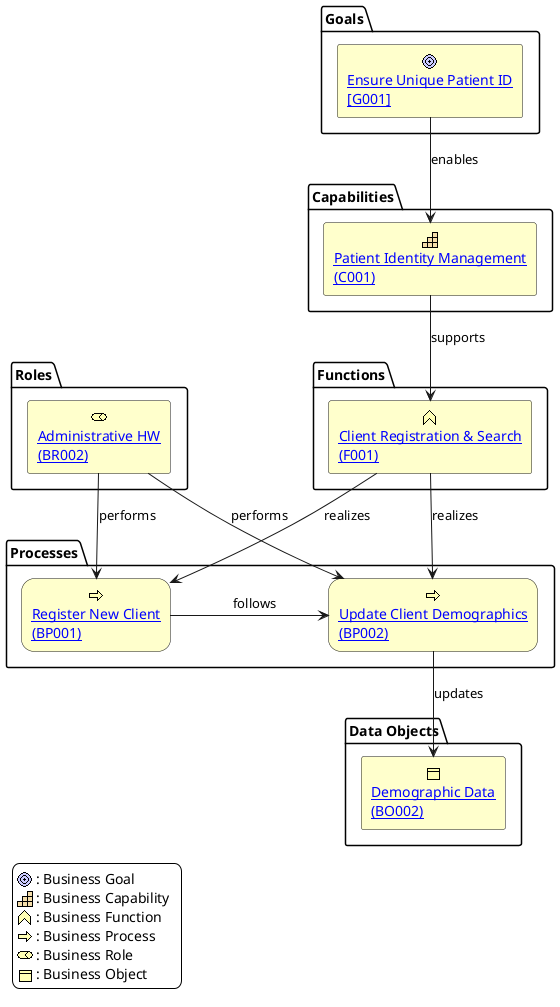 @startuml
skinparam rectangle<<behavior>> {
  roundCorner 25
}
skinparam backgroundcolor transparent
skinparam linestyle ortho

sprite $bProcess jar:archimate/business-process
sprite $bRole jar:archimate/business-role
sprite $bObject jar:archimate/business-object
sprite $bFunction jar:archimate/business-function
sprite $bCapability jar:archimate/strategy-capability
sprite $bGoal jar:archimate/motivation-goal
sprite $bPrinciple jar:archimate/principle

' Core Business Layer

Package Processes {
rectangle "[[# Register New Client\n(BP001)]]" as Reg <<$bProcess>><<behavior>> #Business
rectangle "[[# Update Client Demographics\n(BP002)]]" as Update <<$bProcess>><<behavior>> #Business
'rectangle "[[# Match Records\n(BP003)]]" as Match <<$bProcess>><<behavior>> #Business
'rectangle "[[# Merge Records\n(BP004)]]" as Merge <<$bProcess>><<behavior>> #Business
}

Reg -r-> Update : "             follows          "
'Update -down-> Match : triggers
'Match -r-> Merge : triggers


' Roles
'rectangle "[[# Registration Clerk\n(BR001)]]" as Clerk <<$bRole>> #Business

Package Roles {
rectangle "[[# Administrative HW\n(BR002)]]" as AdministrativeHW <<$bRole>> #Business
}

AdministrativeHW -d-> Reg : "performs"
AdministrativeHW -d-> Update : "performs"
'Steward -u-> Match : performs
'Steward -u-> Merge : performs

' Objects

Package "Data Objects" {
rectangle "[[# Demographic Data\n(BO002)]]" as Demographics <<$bObject>> #Business
'rectangle "[[# Record Match\n(BO003)]]" as RecordMatch <<$bObject>> #Business
'rectangle "[[# Merge Log\n(BO004)]]" as MergeLog <<$bObject>> #Business
'Demographics -r[hidden]- RecordMatch
}
'Demographics -r[hidden]- RecordMatch

Update -down-> Demographics : updates
'Match -down-> RecordMatch : creates
'Merge -down-> MergeLog : creates

' Function and Capability

Package Functions {
rectangle "[[# Client Registration & Search\n(F001)]]" as Function <<$bFunction>> #Business
}

Package Capabilities {
  rectangle "[[# Patient Identity Management\n(C001)]]" as Capability <<$bCapability>> #Business
}

Function -down-> Reg : realizes
Function -down-> Update : realizes
'Function -down-> Match : realizes
'Function -down-> Merge : realizes

Capability -down-> Function : supports

' Goal and Principle
Package Goals {
rectangle "[[# Ensure Unique Patient ID\n~[G001~]]]" as Goal <<$bGoal>> #Business
'rectangle "[[# Accessibility for Stakeholders\n(PR001)]]" as Principle <<$bPrinciple>> #Business
}

Goal -down-> Capability : enables
'Principle -right-> Goal : motivates


AdministrativeHW -r[hidden]-> Function : "                                    "

' Legend
legend left
<$bGoal> : Business Goal  
<$bCapability> : Business Capability  
<$bFunction> : Business Function  
<$bProcess> : Business Process  
<$bRole> : Business Role  
<$bObject> : Business Object  
'<$bPrinciple> : Architecture Principle  
endlegend
@enduml